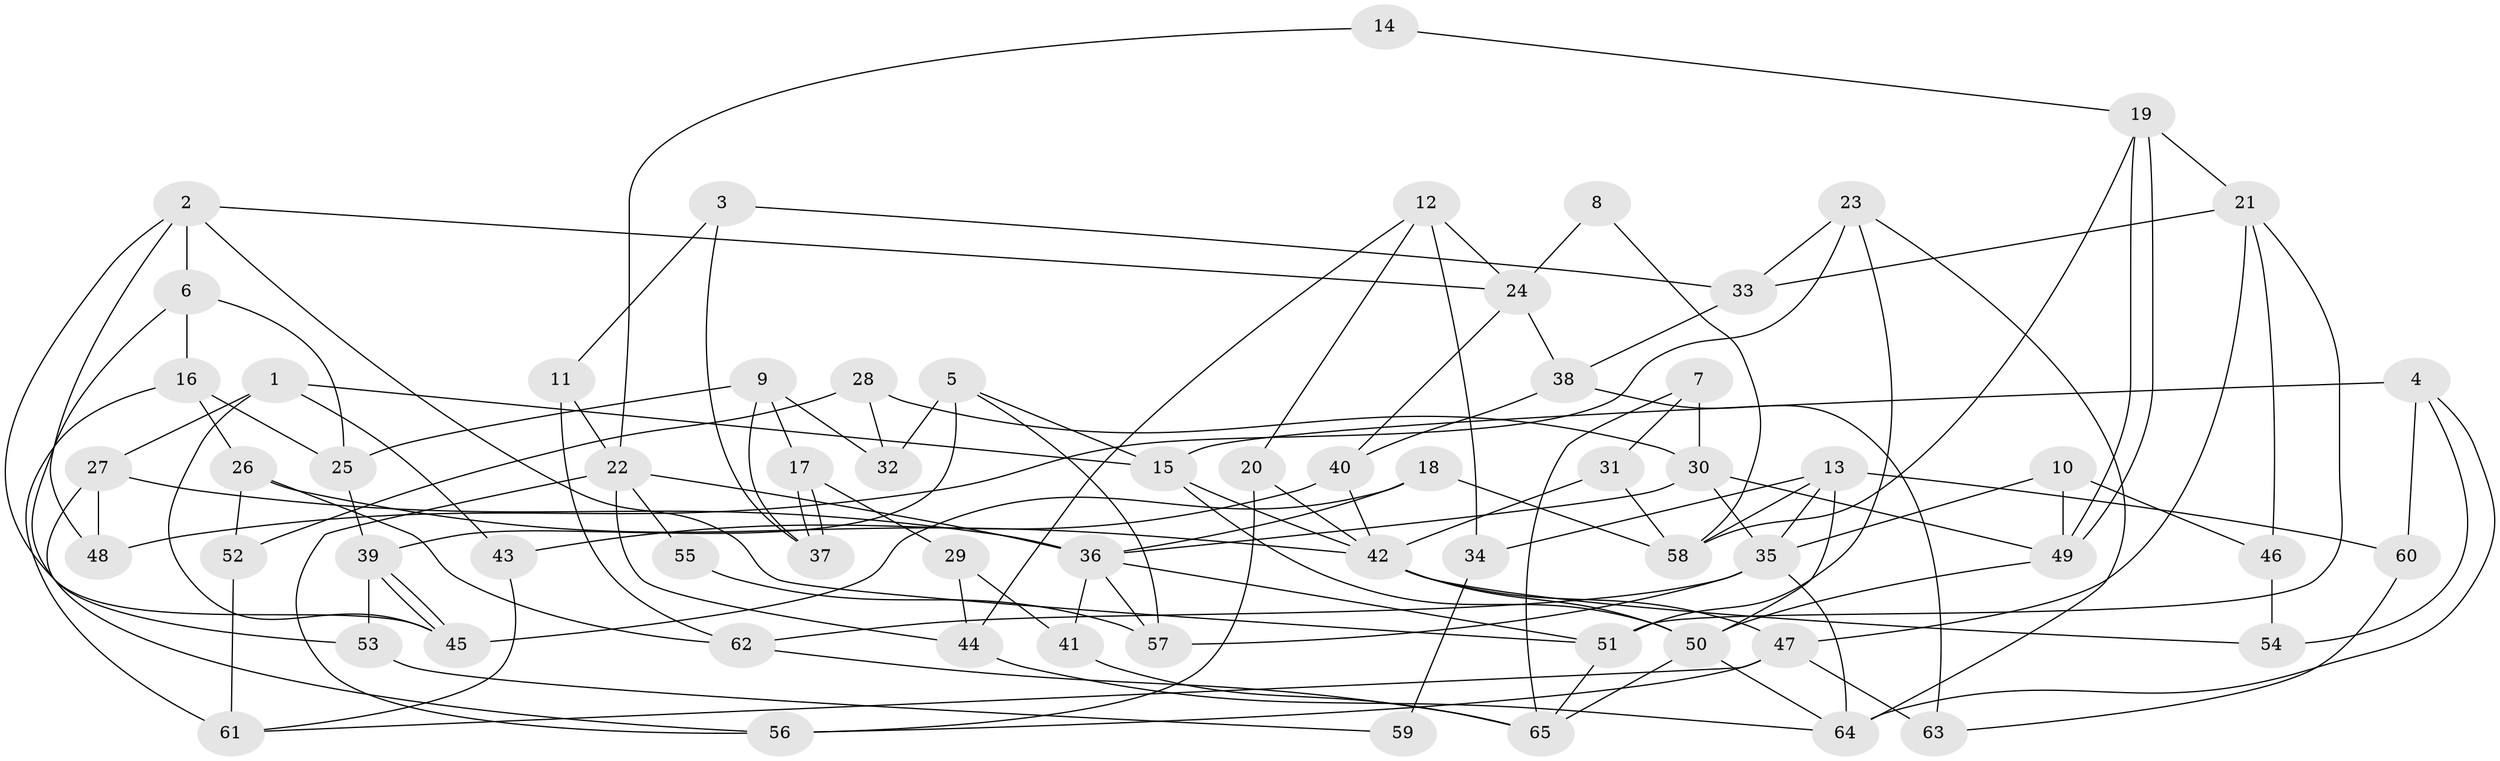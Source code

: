 // Generated by graph-tools (version 1.1) at 2025/36/03/09/25 02:36:12]
// undirected, 65 vertices, 130 edges
graph export_dot {
graph [start="1"]
  node [color=gray90,style=filled];
  1;
  2;
  3;
  4;
  5;
  6;
  7;
  8;
  9;
  10;
  11;
  12;
  13;
  14;
  15;
  16;
  17;
  18;
  19;
  20;
  21;
  22;
  23;
  24;
  25;
  26;
  27;
  28;
  29;
  30;
  31;
  32;
  33;
  34;
  35;
  36;
  37;
  38;
  39;
  40;
  41;
  42;
  43;
  44;
  45;
  46;
  47;
  48;
  49;
  50;
  51;
  52;
  53;
  54;
  55;
  56;
  57;
  58;
  59;
  60;
  61;
  62;
  63;
  64;
  65;
  1 -- 15;
  1 -- 27;
  1 -- 43;
  1 -- 45;
  2 -- 45;
  2 -- 51;
  2 -- 6;
  2 -- 24;
  2 -- 48;
  3 -- 33;
  3 -- 37;
  3 -- 11;
  4 -- 54;
  4 -- 15;
  4 -- 60;
  4 -- 64;
  5 -- 39;
  5 -- 57;
  5 -- 15;
  5 -- 32;
  6 -- 25;
  6 -- 16;
  6 -- 53;
  7 -- 65;
  7 -- 30;
  7 -- 31;
  8 -- 58;
  8 -- 24;
  9 -- 32;
  9 -- 17;
  9 -- 25;
  9 -- 37;
  10 -- 49;
  10 -- 35;
  10 -- 46;
  11 -- 22;
  11 -- 62;
  12 -- 24;
  12 -- 44;
  12 -- 20;
  12 -- 34;
  13 -- 50;
  13 -- 35;
  13 -- 34;
  13 -- 58;
  13 -- 60;
  14 -- 19;
  14 -- 22;
  15 -- 42;
  15 -- 50;
  16 -- 61;
  16 -- 25;
  16 -- 26;
  17 -- 29;
  17 -- 37;
  17 -- 37;
  18 -- 45;
  18 -- 36;
  18 -- 58;
  19 -- 58;
  19 -- 49;
  19 -- 49;
  19 -- 21;
  20 -- 42;
  20 -- 56;
  21 -- 33;
  21 -- 46;
  21 -- 47;
  21 -- 51;
  22 -- 56;
  22 -- 36;
  22 -- 44;
  22 -- 55;
  23 -- 51;
  23 -- 64;
  23 -- 33;
  23 -- 48;
  24 -- 40;
  24 -- 38;
  25 -- 39;
  26 -- 42;
  26 -- 52;
  26 -- 62;
  27 -- 48;
  27 -- 36;
  27 -- 56;
  28 -- 30;
  28 -- 52;
  28 -- 32;
  29 -- 41;
  29 -- 44;
  30 -- 35;
  30 -- 49;
  30 -- 36;
  31 -- 58;
  31 -- 42;
  33 -- 38;
  34 -- 59;
  35 -- 62;
  35 -- 64;
  35 -- 57;
  36 -- 51;
  36 -- 41;
  36 -- 57;
  38 -- 63;
  38 -- 40;
  39 -- 45;
  39 -- 45;
  39 -- 53;
  40 -- 42;
  40 -- 43;
  41 -- 65;
  42 -- 47;
  42 -- 50;
  42 -- 54;
  43 -- 61;
  44 -- 64;
  46 -- 54;
  47 -- 56;
  47 -- 61;
  47 -- 63;
  49 -- 50;
  50 -- 64;
  50 -- 65;
  51 -- 65;
  52 -- 61;
  53 -- 59;
  55 -- 57;
  60 -- 63;
  62 -- 65;
}
